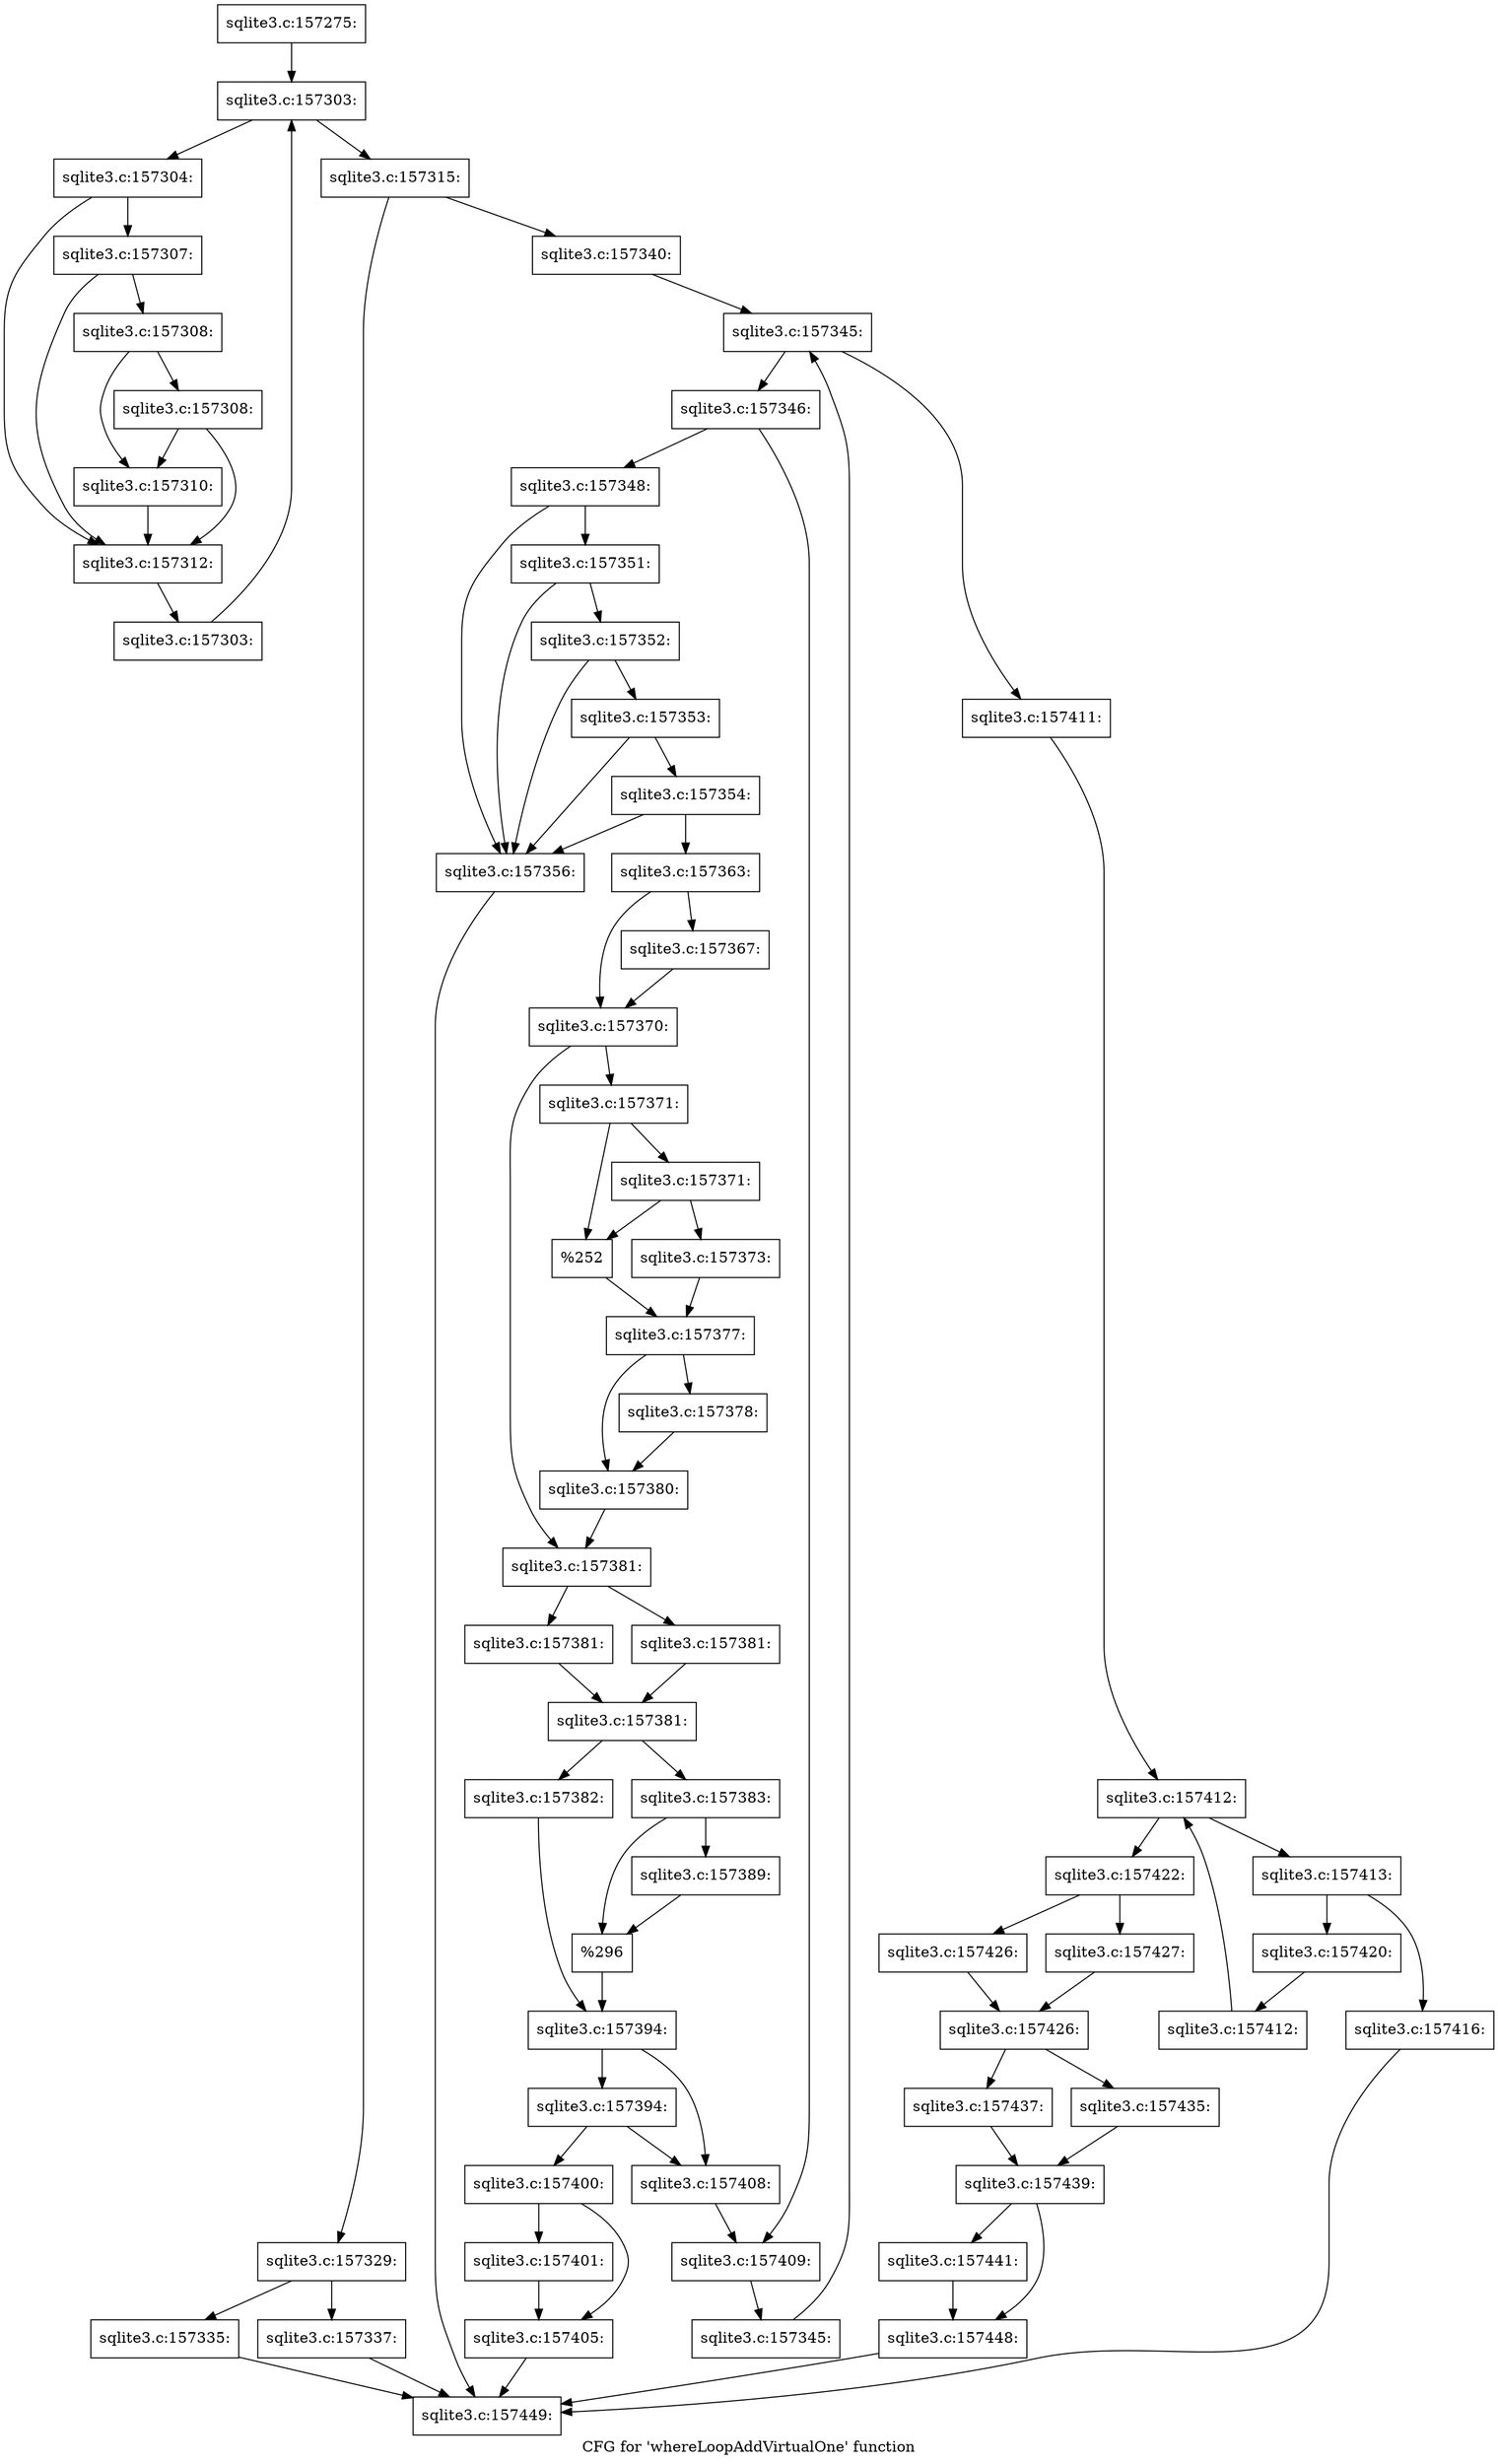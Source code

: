 digraph "CFG for 'whereLoopAddVirtualOne' function" {
	label="CFG for 'whereLoopAddVirtualOne' function";

	Node0x55c0f96f8220 [shape=record,label="{sqlite3.c:157275:}"];
	Node0x55c0f96f8220 -> Node0x55c0f9700980;
	Node0x55c0f9700980 [shape=record,label="{sqlite3.c:157303:}"];
	Node0x55c0f9700980 -> Node0x55c0f9700ba0;
	Node0x55c0f9700980 -> Node0x55c0f97007d0;
	Node0x55c0f9700ba0 [shape=record,label="{sqlite3.c:157304:}"];
	Node0x55c0f9700ba0 -> Node0x55c0f9701c10;
	Node0x55c0f9700ba0 -> Node0x55c0f9701b40;
	Node0x55c0f9701c10 [shape=record,label="{sqlite3.c:157307:}"];
	Node0x55c0f9701c10 -> Node0x55c0f9701b90;
	Node0x55c0f9701c10 -> Node0x55c0f9701b40;
	Node0x55c0f9701b90 [shape=record,label="{sqlite3.c:157308:}"];
	Node0x55c0f9701b90 -> Node0x55c0f9701af0;
	Node0x55c0f9701b90 -> Node0x55c0f9702a10;
	Node0x55c0f9702a10 [shape=record,label="{sqlite3.c:157308:}"];
	Node0x55c0f9702a10 -> Node0x55c0f9701b40;
	Node0x55c0f9702a10 -> Node0x55c0f9701af0;
	Node0x55c0f9701af0 [shape=record,label="{sqlite3.c:157310:}"];
	Node0x55c0f9701af0 -> Node0x55c0f9701b40;
	Node0x55c0f9701b40 [shape=record,label="{sqlite3.c:157312:}"];
	Node0x55c0f9701b40 -> Node0x55c0f9700b10;
	Node0x55c0f9700b10 [shape=record,label="{sqlite3.c:157303:}"];
	Node0x55c0f9700b10 -> Node0x55c0f9700980;
	Node0x55c0f97007d0 [shape=record,label="{sqlite3.c:157315:}"];
	Node0x55c0f97007d0 -> Node0x55c0f66464d0;
	Node0x55c0f97007d0 -> Node0x55c0f6704020;
	Node0x55c0f66464d0 [shape=record,label="{sqlite3.c:157329:}"];
	Node0x55c0f66464d0 -> Node0x55c0f9703330;
	Node0x55c0f66464d0 -> Node0x55c0f9706260;
	Node0x55c0f9703330 [shape=record,label="{sqlite3.c:157335:}"];
	Node0x55c0f9703330 -> Node0x55c0f96f83a0;
	Node0x55c0f9706260 [shape=record,label="{sqlite3.c:157337:}"];
	Node0x55c0f9706260 -> Node0x55c0f96f83a0;
	Node0x55c0f6704020 [shape=record,label="{sqlite3.c:157340:}"];
	Node0x55c0f6704020 -> Node0x55c0f9707920;
	Node0x55c0f9707920 [shape=record,label="{sqlite3.c:157345:}"];
	Node0x55c0f9707920 -> Node0x55c0f9707b40;
	Node0x55c0f9707920 -> Node0x55c0f9707770;
	Node0x55c0f9707b40 [shape=record,label="{sqlite3.c:157346:}"];
	Node0x55c0f9707b40 -> Node0x55c0f9708160;
	Node0x55c0f9707b40 -> Node0x55c0f97081b0;
	Node0x55c0f9708160 [shape=record,label="{sqlite3.c:157348:}"];
	Node0x55c0f9708160 -> Node0x55c0f97092e0;
	Node0x55c0f9708160 -> Node0x55c0f9709500;
	Node0x55c0f9709500 [shape=record,label="{sqlite3.c:157351:}"];
	Node0x55c0f9709500 -> Node0x55c0f97092e0;
	Node0x55c0f9709500 -> Node0x55c0f9709480;
	Node0x55c0f9709480 [shape=record,label="{sqlite3.c:157352:}"];
	Node0x55c0f9709480 -> Node0x55c0f97092e0;
	Node0x55c0f9709480 -> Node0x55c0f9709400;
	Node0x55c0f9709400 [shape=record,label="{sqlite3.c:157353:}"];
	Node0x55c0f9709400 -> Node0x55c0f97092e0;
	Node0x55c0f9709400 -> Node0x55c0f9709380;
	Node0x55c0f9709380 [shape=record,label="{sqlite3.c:157354:}"];
	Node0x55c0f9709380 -> Node0x55c0f97092e0;
	Node0x55c0f9709380 -> Node0x55c0f9709330;
	Node0x55c0f97092e0 [shape=record,label="{sqlite3.c:157356:}"];
	Node0x55c0f97092e0 -> Node0x55c0f96f83a0;
	Node0x55c0f9709330 [shape=record,label="{sqlite3.c:157363:}"];
	Node0x55c0f9709330 -> Node0x55c0f970c120;
	Node0x55c0f9709330 -> Node0x55c0f970c170;
	Node0x55c0f970c120 [shape=record,label="{sqlite3.c:157367:}"];
	Node0x55c0f970c120 -> Node0x55c0f970c170;
	Node0x55c0f970c170 [shape=record,label="{sqlite3.c:157370:}"];
	Node0x55c0f970c170 -> Node0x55c0f970c740;
	Node0x55c0f970c170 -> Node0x55c0f970c790;
	Node0x55c0f970c740 [shape=record,label="{sqlite3.c:157371:}"];
	Node0x55c0f970c740 -> Node0x55c0f970ced0;
	Node0x55c0f970c740 -> Node0x55c0f970ce80;
	Node0x55c0f970ced0 [shape=record,label="{sqlite3.c:157371:}"];
	Node0x55c0f970ced0 -> Node0x55c0f970cde0;
	Node0x55c0f970ced0 -> Node0x55c0f970ce80;
	Node0x55c0f970cde0 [shape=record,label="{sqlite3.c:157373:}"];
	Node0x55c0f970cde0 -> Node0x55c0f970ce30;
	Node0x55c0f970ce80 [shape=record,label="{%252}"];
	Node0x55c0f970ce80 -> Node0x55c0f970ce30;
	Node0x55c0f970ce30 [shape=record,label="{sqlite3.c:157377:}"];
	Node0x55c0f970ce30 -> Node0x55c0f970e190;
	Node0x55c0f970ce30 -> Node0x55c0f970e1e0;
	Node0x55c0f970e190 [shape=record,label="{sqlite3.c:157378:}"];
	Node0x55c0f970e190 -> Node0x55c0f970e1e0;
	Node0x55c0f970e1e0 [shape=record,label="{sqlite3.c:157380:}"];
	Node0x55c0f970e1e0 -> Node0x55c0f970c790;
	Node0x55c0f970c790 [shape=record,label="{sqlite3.c:157381:}"];
	Node0x55c0f970c790 -> Node0x55c0f970f040;
	Node0x55c0f970c790 -> Node0x55c0f970f090;
	Node0x55c0f970f040 [shape=record,label="{sqlite3.c:157381:}"];
	Node0x55c0f970f040 -> Node0x55c0f970f0e0;
	Node0x55c0f970f090 [shape=record,label="{sqlite3.c:157381:}"];
	Node0x55c0f970f090 -> Node0x55c0f970f0e0;
	Node0x55c0f970f0e0 [shape=record,label="{sqlite3.c:157381:}"];
	Node0x55c0f970f0e0 -> Node0x55c0f970eef0;
	Node0x55c0f970f0e0 -> Node0x55c0f970ef90;
	Node0x55c0f970eef0 [shape=record,label="{sqlite3.c:157382:}"];
	Node0x55c0f970eef0 -> Node0x55c0f970ef40;
	Node0x55c0f970ef90 [shape=record,label="{sqlite3.c:157383:}"];
	Node0x55c0f970ef90 -> Node0x55c0f9710130;
	Node0x55c0f970ef90 -> Node0x55c0f9710180;
	Node0x55c0f9710130 [shape=record,label="{sqlite3.c:157389:}"];
	Node0x55c0f9710130 -> Node0x55c0f9710180;
	Node0x55c0f9710180 [shape=record,label="{%296}"];
	Node0x55c0f9710180 -> Node0x55c0f970ef40;
	Node0x55c0f970ef40 [shape=record,label="{sqlite3.c:157394:}"];
	Node0x55c0f970ef40 -> Node0x55c0f9711270;
	Node0x55c0f970ef40 -> Node0x55c0f9711220;
	Node0x55c0f9711270 [shape=record,label="{sqlite3.c:157394:}"];
	Node0x55c0f9711270 -> Node0x55c0f97111d0;
	Node0x55c0f9711270 -> Node0x55c0f9711220;
	Node0x55c0f97111d0 [shape=record,label="{sqlite3.c:157400:}"];
	Node0x55c0f97111d0 -> Node0x55c0f9711930;
	Node0x55c0f97111d0 -> Node0x55c0f9711980;
	Node0x55c0f9711930 [shape=record,label="{sqlite3.c:157401:}"];
	Node0x55c0f9711930 -> Node0x55c0f9711980;
	Node0x55c0f9711980 [shape=record,label="{sqlite3.c:157405:}"];
	Node0x55c0f9711980 -> Node0x55c0f96f83a0;
	Node0x55c0f9711220 [shape=record,label="{sqlite3.c:157408:}"];
	Node0x55c0f9711220 -> Node0x55c0f97081b0;
	Node0x55c0f97081b0 [shape=record,label="{sqlite3.c:157409:}"];
	Node0x55c0f97081b0 -> Node0x55c0f9707ab0;
	Node0x55c0f9707ab0 [shape=record,label="{sqlite3.c:157345:}"];
	Node0x55c0f9707ab0 -> Node0x55c0f9707920;
	Node0x55c0f9707770 [shape=record,label="{sqlite3.c:157411:}"];
	Node0x55c0f9707770 -> Node0x55c0f9713710;
	Node0x55c0f9713710 [shape=record,label="{sqlite3.c:157412:}"];
	Node0x55c0f9713710 -> Node0x55c0f9713930;
	Node0x55c0f9713710 -> Node0x55c0f9713560;
	Node0x55c0f9713930 [shape=record,label="{sqlite3.c:157413:}"];
	Node0x55c0f9713930 -> Node0x55c0f9713db0;
	Node0x55c0f9713930 -> Node0x55c0f9713e00;
	Node0x55c0f9713db0 [shape=record,label="{sqlite3.c:157416:}"];
	Node0x55c0f9713db0 -> Node0x55c0f96f83a0;
	Node0x55c0f9713e00 [shape=record,label="{sqlite3.c:157420:}"];
	Node0x55c0f9713e00 -> Node0x55c0f97138a0;
	Node0x55c0f97138a0 [shape=record,label="{sqlite3.c:157412:}"];
	Node0x55c0f97138a0 -> Node0x55c0f9713710;
	Node0x55c0f9713560 [shape=record,label="{sqlite3.c:157422:}"];
	Node0x55c0f9713560 -> Node0x55c0f97166b0;
	Node0x55c0f9713560 -> Node0x55c0f9716700;
	Node0x55c0f97166b0 [shape=record,label="{sqlite3.c:157427:}"];
	Node0x55c0f97166b0 -> Node0x55c0f9716750;
	Node0x55c0f9716700 [shape=record,label="{sqlite3.c:157426:}"];
	Node0x55c0f9716700 -> Node0x55c0f9716750;
	Node0x55c0f9716750 [shape=record,label="{sqlite3.c:157426:}"];
	Node0x55c0f9716750 -> Node0x55c0f9717fc0;
	Node0x55c0f9716750 -> Node0x55c0f9718060;
	Node0x55c0f9717fc0 [shape=record,label="{sqlite3.c:157435:}"];
	Node0x55c0f9717fc0 -> Node0x55c0f9718010;
	Node0x55c0f9718060 [shape=record,label="{sqlite3.c:157437:}"];
	Node0x55c0f9718060 -> Node0x55c0f9718010;
	Node0x55c0f9718010 [shape=record,label="{sqlite3.c:157439:}"];
	Node0x55c0f9718010 -> Node0x55c0f66dac10;
	Node0x55c0f9718010 -> Node0x55c0f97198c0;
	Node0x55c0f66dac10 [shape=record,label="{sqlite3.c:157441:}"];
	Node0x55c0f66dac10 -> Node0x55c0f97198c0;
	Node0x55c0f97198c0 [shape=record,label="{sqlite3.c:157448:}"];
	Node0x55c0f97198c0 -> Node0x55c0f96f83a0;
	Node0x55c0f96f83a0 [shape=record,label="{sqlite3.c:157449:}"];
}
